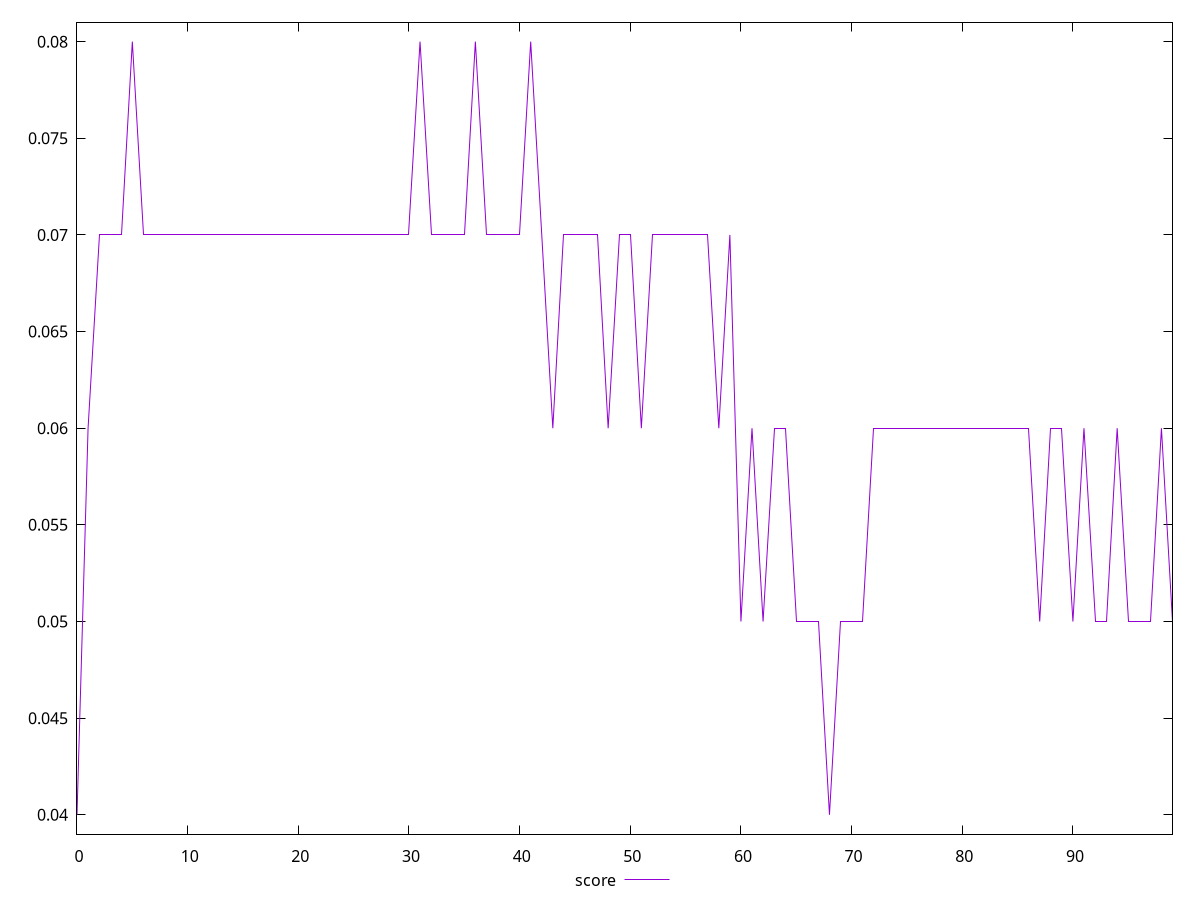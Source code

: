 reset

$score <<EOF
0 0.04
1 0.06
2 0.07
3 0.07
4 0.07
5 0.08
6 0.07
7 0.07
8 0.07
9 0.07
10 0.07
11 0.07
12 0.07
13 0.07
14 0.07
15 0.07
16 0.07
17 0.07
18 0.07
19 0.07
20 0.07
21 0.07
22 0.07
23 0.07
24 0.07
25 0.07
26 0.07
27 0.07
28 0.07
29 0.07
30 0.07
31 0.08
32 0.07
33 0.07
34 0.07
35 0.07
36 0.08
37 0.07
38 0.07
39 0.07
40 0.07
41 0.08
42 0.07
43 0.06
44 0.07
45 0.07
46 0.07
47 0.07
48 0.06
49 0.07
50 0.07
51 0.06
52 0.07
53 0.07
54 0.07
55 0.07
56 0.07
57 0.07
58 0.06
59 0.07
60 0.05
61 0.06
62 0.05
63 0.06
64 0.06
65 0.05
66 0.05
67 0.05
68 0.04
69 0.05
70 0.05
71 0.05
72 0.06
73 0.06
74 0.06
75 0.06
76 0.06
77 0.06
78 0.06
79 0.06
80 0.06
81 0.06
82 0.06
83 0.06
84 0.06
85 0.06
86 0.06
87 0.05
88 0.06
89 0.06
90 0.05
91 0.06
92 0.05
93 0.05
94 0.06
95 0.05
96 0.05
97 0.05
98 0.06
99 0.05
EOF

set key outside below
set xrange [0:99]
set yrange [0.039:0.081]
set trange [0.039:0.081]
set terminal svg size 640, 500 enhanced background rgb 'white'
set output "report_00018_2021-02-10T15-25-16.877Z/largest-contentful-paint/samples/pages+cached+noadtech+nomedia/score/values.svg"

plot $score title "score" with line

reset

